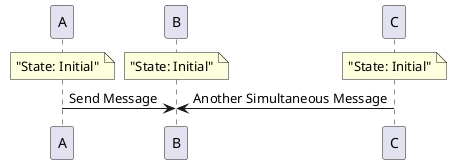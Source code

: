 {
  "sha1": "ce68ntfoexeadp1ztlw9qfiwm0f6inh",
  "insertion": {
    "when": "2024-06-01T09:03:01.339Z",
    "user": "plantuml@gmail.com"
  }
}
@startuml
!pragma teoz true
participant A
participant B
participant C

note over A: "State: Initial"
/ note over B: "State: Initial"
/ note over C: "State: Initial"

A -> B: Send Message
& C -> B: Another Simultaneous Message
@enduml

